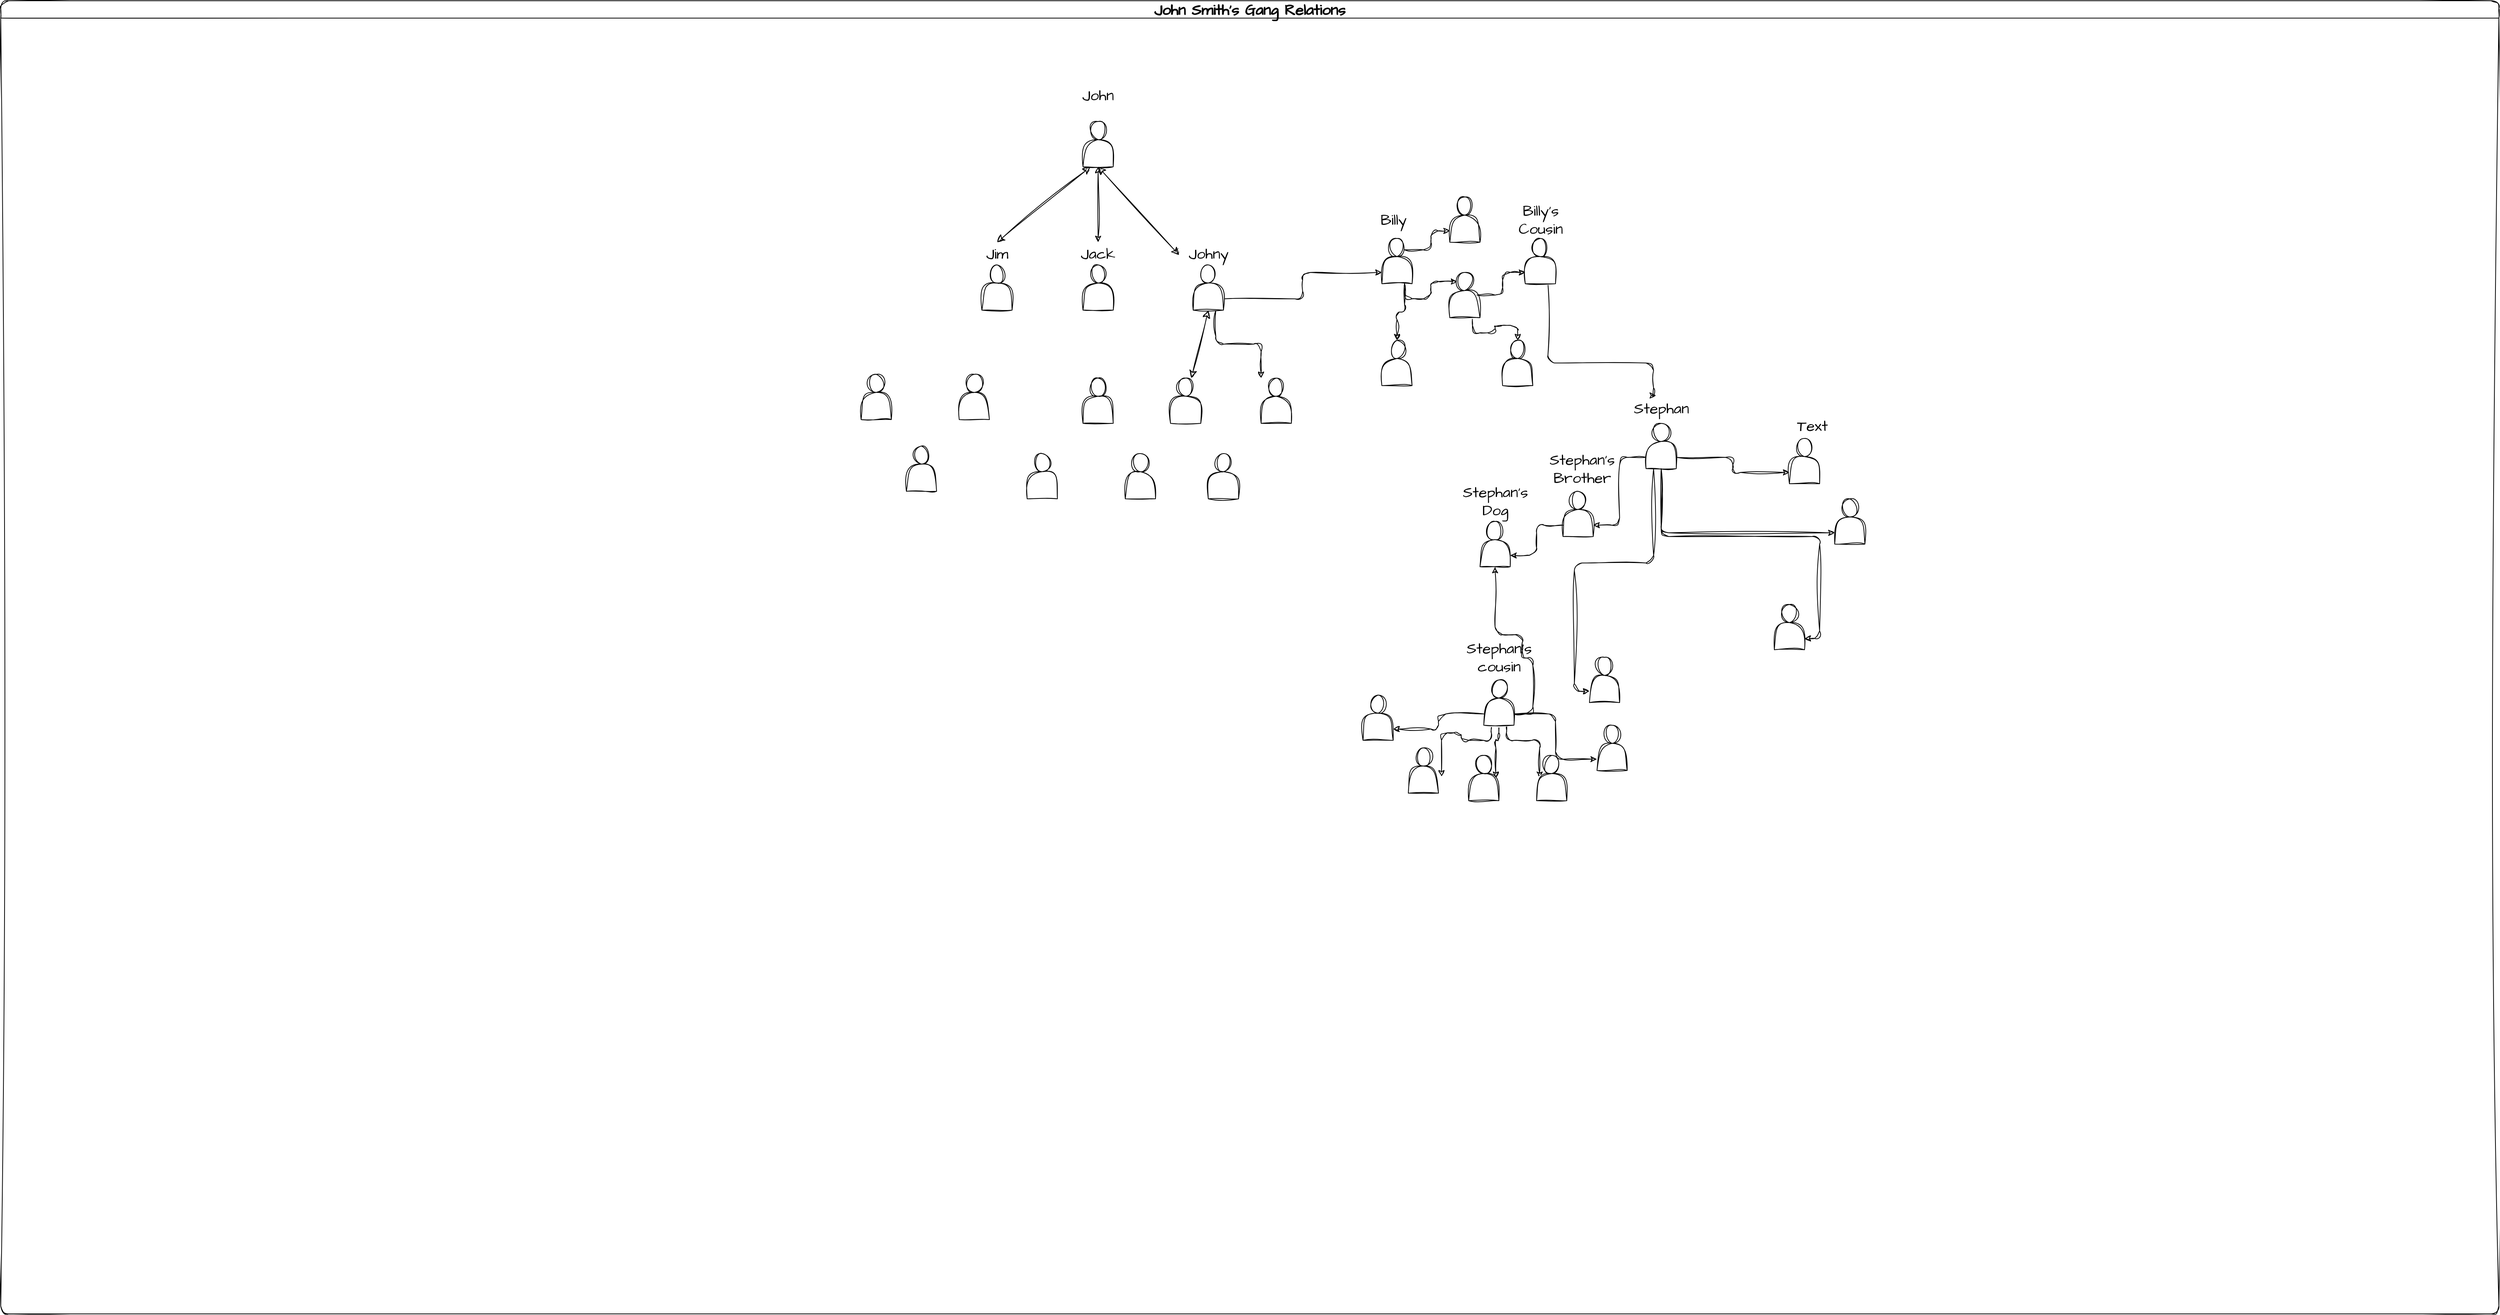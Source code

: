 <mxfile version="21.5.2" type="github">
  <diagram id="C5RBs43oDa-KdzZeNtuy" name="Page-1">
    <mxGraphModel dx="5647" dy="1478" grid="1" gridSize="10" guides="1" tooltips="1" connect="1" arrows="1" fold="1" page="1" pageScale="1" pageWidth="827" pageHeight="1169" math="0" shadow="0">
      <root>
        <mxCell id="WIyWlLk6GJQsqaUBKTNV-0" />
        <mxCell id="WIyWlLk6GJQsqaUBKTNV-1" parent="WIyWlLk6GJQsqaUBKTNV-0" />
        <mxCell id="GyEsFAZ27Kksi7yTvS75-46" value="" style="shape=actor;whiteSpace=wrap;html=1;sketch=1;hachureGap=4;jiggle=2;curveFitting=1;fontFamily=Architects Daughter;fontSource=https%3A%2F%2Ffonts.googleapis.com%2Fcss%3Ffamily%3DArchitects%2BDaughter;fontSize=20;labelBackgroundColor=none;rounded=1;" vertex="1" parent="WIyWlLk6GJQsqaUBKTNV-1">
          <mxGeometry x="414" y="190" width="40" height="60" as="geometry" />
        </mxCell>
        <mxCell id="GyEsFAZ27Kksi7yTvS75-47" value="John" style="text;html=1;strokeColor=none;fillColor=none;align=center;verticalAlign=middle;whiteSpace=wrap;rounded=1;fontSize=20;fontFamily=Architects Daughter;labelBackgroundColor=none;" vertex="1" parent="WIyWlLk6GJQsqaUBKTNV-1">
          <mxGeometry x="404" y="140" width="60" height="30" as="geometry" />
        </mxCell>
        <mxCell id="GyEsFAZ27Kksi7yTvS75-48" value="" style="endArrow=classic;startArrow=classic;html=1;rounded=1;sketch=1;hachureGap=4;jiggle=2;curveFitting=1;fontFamily=Architects Daughter;fontSource=https%3A%2F%2Ffonts.googleapis.com%2Fcss%3Ffamily%3DArchitects%2BDaughter;fontSize=16;labelBackgroundColor=none;fontColor=default;" edge="1" parent="WIyWlLk6GJQsqaUBKTNV-1" source="GyEsFAZ27Kksi7yTvS75-50" target="GyEsFAZ27Kksi7yTvS75-46">
          <mxGeometry width="50" height="50" relative="1" as="geometry">
            <mxPoint x="434" y="350" as="sourcePoint" />
            <mxPoint x="490" y="580" as="targetPoint" />
          </mxGeometry>
        </mxCell>
        <mxCell id="GyEsFAZ27Kksi7yTvS75-49" value="" style="shape=actor;whiteSpace=wrap;html=1;sketch=1;hachureGap=4;jiggle=2;curveFitting=1;fontFamily=Architects Daughter;fontSource=https%3A%2F%2Ffonts.googleapis.com%2Fcss%3Ffamily%3DArchitects%2BDaughter;fontSize=20;labelBackgroundColor=none;rounded=1;" vertex="1" parent="WIyWlLk6GJQsqaUBKTNV-1">
          <mxGeometry x="414" y="380" width="40" height="60" as="geometry" />
        </mxCell>
        <mxCell id="GyEsFAZ27Kksi7yTvS75-51" value="" style="shape=actor;whiteSpace=wrap;html=1;sketch=1;hachureGap=4;jiggle=2;curveFitting=1;fontFamily=Architects Daughter;fontSource=https%3A%2F%2Ffonts.googleapis.com%2Fcss%3Ffamily%3DArchitects%2BDaughter;fontSize=20;labelBackgroundColor=none;rounded=1;" vertex="1" parent="WIyWlLk6GJQsqaUBKTNV-1">
          <mxGeometry x="280" y="380" width="40" height="60" as="geometry" />
        </mxCell>
        <mxCell id="GyEsFAZ27Kksi7yTvS75-97" style="edgeStyle=orthogonalEdgeStyle;rounded=1;sketch=1;hachureGap=4;jiggle=2;curveFitting=1;orthogonalLoop=1;jettySize=auto;html=1;exitX=1;exitY=0.75;exitDx=0;exitDy=0;entryX=0;entryY=0.75;entryDx=0;entryDy=0;fontFamily=Architects Daughter;fontSource=https%3A%2F%2Ffonts.googleapis.com%2Fcss%3Ffamily%3DArchitects%2BDaughter;fontSize=16;labelBackgroundColor=none;fontColor=default;" edge="1" parent="WIyWlLk6GJQsqaUBKTNV-1" source="GyEsFAZ27Kksi7yTvS75-52" target="GyEsFAZ27Kksi7yTvS75-89">
          <mxGeometry relative="1" as="geometry" />
        </mxCell>
        <mxCell id="GyEsFAZ27Kksi7yTvS75-145" style="edgeStyle=orthogonalEdgeStyle;rounded=1;sketch=1;hachureGap=4;jiggle=2;curveFitting=1;orthogonalLoop=1;jettySize=auto;html=1;exitX=0.75;exitY=1;exitDx=0;exitDy=0;fontFamily=Architects Daughter;fontSource=https%3A%2F%2Ffonts.googleapis.com%2Fcss%3Ffamily%3DArchitects%2BDaughter;fontSize=16;labelBackgroundColor=none;fontColor=default;" edge="1" parent="WIyWlLk6GJQsqaUBKTNV-1" source="GyEsFAZ27Kksi7yTvS75-52" target="GyEsFAZ27Kksi7yTvS75-76">
          <mxGeometry relative="1" as="geometry">
            <Array as="points">
              <mxPoint x="590" y="485" />
              <mxPoint x="650" y="485" />
            </Array>
          </mxGeometry>
        </mxCell>
        <mxCell id="GyEsFAZ27Kksi7yTvS75-52" value="" style="shape=actor;whiteSpace=wrap;html=1;sketch=1;hachureGap=4;jiggle=2;curveFitting=1;fontFamily=Architects Daughter;fontSource=https%3A%2F%2Ffonts.googleapis.com%2Fcss%3Ffamily%3DArchitects%2BDaughter;fontSize=20;labelBackgroundColor=none;rounded=1;" vertex="1" parent="WIyWlLk6GJQsqaUBKTNV-1">
          <mxGeometry x="560" y="380" width="40" height="60" as="geometry" />
        </mxCell>
        <mxCell id="GyEsFAZ27Kksi7yTvS75-63" value="" style="edgeStyle=none;orthogonalLoop=1;jettySize=auto;html=1;endArrow=classic;startArrow=classic;endSize=8;startSize=8;rounded=1;sketch=1;hachureGap=4;jiggle=2;curveFitting=1;fontFamily=Architects Daughter;fontSource=https%3A%2F%2Ffonts.googleapis.com%2Fcss%3Ffamily%3DArchitects%2BDaughter;fontSize=16;exitX=0.5;exitY=1;exitDx=0;exitDy=0;entryX=0.017;entryY=0.55;entryDx=0;entryDy=0;entryPerimeter=0;labelBackgroundColor=none;fontColor=default;" edge="1" parent="WIyWlLk6GJQsqaUBKTNV-1" source="GyEsFAZ27Kksi7yTvS75-46" target="GyEsFAZ27Kksi7yTvS75-64">
          <mxGeometry width="100" relative="1" as="geometry">
            <mxPoint x="480" y="270" as="sourcePoint" />
            <mxPoint x="540" y="360" as="targetPoint" />
            <Array as="points" />
          </mxGeometry>
        </mxCell>
        <mxCell id="GyEsFAZ27Kksi7yTvS75-64" value="Johny" style="text;html=1;align=center;verticalAlign=middle;resizable=0;points=[];autosize=1;strokeColor=none;fillColor=none;fontSize=20;fontFamily=Architects Daughter;labelBackgroundColor=none;rounded=1;" vertex="1" parent="WIyWlLk6GJQsqaUBKTNV-1">
          <mxGeometry x="540" y="345" width="80" height="40" as="geometry" />
        </mxCell>
        <mxCell id="GyEsFAZ27Kksi7yTvS75-65" value="" style="endArrow=classic;startArrow=classic;html=1;rounded=1;sketch=1;hachureGap=4;jiggle=2;curveFitting=1;fontFamily=Architects Daughter;fontSource=https%3A%2F%2Ffonts.googleapis.com%2Fcss%3Ffamily%3DArchitects%2BDaughter;fontSize=16;labelBackgroundColor=none;fontColor=default;" edge="1" parent="WIyWlLk6GJQsqaUBKTNV-1" target="GyEsFAZ27Kksi7yTvS75-50">
          <mxGeometry width="50" height="50" relative="1" as="geometry">
            <mxPoint x="434" y="350" as="sourcePoint" />
            <mxPoint x="434" y="250" as="targetPoint" />
          </mxGeometry>
        </mxCell>
        <mxCell id="GyEsFAZ27Kksi7yTvS75-50" value="Jack" style="text;html=1;strokeColor=none;fillColor=none;align=center;verticalAlign=middle;whiteSpace=wrap;rounded=1;fontSize=20;fontFamily=Architects Daughter;labelBackgroundColor=none;" vertex="1" parent="WIyWlLk6GJQsqaUBKTNV-1">
          <mxGeometry x="404" y="350" width="60" height="30" as="geometry" />
        </mxCell>
        <mxCell id="GyEsFAZ27Kksi7yTvS75-67" value="" style="edgeStyle=none;orthogonalLoop=1;jettySize=auto;html=1;endArrow=classic;startArrow=classic;endSize=8;startSize=8;rounded=1;sketch=1;hachureGap=4;jiggle=2;curveFitting=1;fontFamily=Architects Daughter;fontSource=https%3A%2F%2Ffonts.googleapis.com%2Fcss%3Ffamily%3DArchitects%2BDaughter;fontSize=16;entryX=0.25;entryY=1;entryDx=0;entryDy=0;labelBackgroundColor=none;fontColor=default;" edge="1" parent="WIyWlLk6GJQsqaUBKTNV-1" target="GyEsFAZ27Kksi7yTvS75-46">
          <mxGeometry width="100" relative="1" as="geometry">
            <mxPoint x="300" y="350" as="sourcePoint" />
            <mxPoint x="380" y="330" as="targetPoint" />
            <Array as="points" />
          </mxGeometry>
        </mxCell>
        <mxCell id="GyEsFAZ27Kksi7yTvS75-68" value="Jim" style="text;html=1;align=center;verticalAlign=middle;resizable=0;points=[];autosize=1;strokeColor=none;fillColor=none;fontSize=20;fontFamily=Architects Daughter;labelBackgroundColor=none;rounded=1;" vertex="1" parent="WIyWlLk6GJQsqaUBKTNV-1">
          <mxGeometry x="275" y="345" width="50" height="40" as="geometry" />
        </mxCell>
        <mxCell id="GyEsFAZ27Kksi7yTvS75-69" value="" style="shape=actor;whiteSpace=wrap;html=1;sketch=1;hachureGap=4;jiggle=2;curveFitting=1;fontFamily=Architects Daughter;fontSource=https%3A%2F%2Ffonts.googleapis.com%2Fcss%3Ffamily%3DArchitects%2BDaughter;fontSize=20;labelBackgroundColor=none;rounded=1;" vertex="1" parent="WIyWlLk6GJQsqaUBKTNV-1">
          <mxGeometry x="120" y="525" width="40" height="60" as="geometry" />
        </mxCell>
        <mxCell id="GyEsFAZ27Kksi7yTvS75-70" value="" style="shape=actor;whiteSpace=wrap;html=1;sketch=1;hachureGap=4;jiggle=2;curveFitting=1;fontFamily=Architects Daughter;fontSource=https%3A%2F%2Ffonts.googleapis.com%2Fcss%3Ffamily%3DArchitects%2BDaughter;fontSize=20;labelBackgroundColor=none;rounded=1;" vertex="1" parent="WIyWlLk6GJQsqaUBKTNV-1">
          <mxGeometry x="250" y="525" width="40" height="60" as="geometry" />
        </mxCell>
        <mxCell id="GyEsFAZ27Kksi7yTvS75-71" value="" style="shape=actor;whiteSpace=wrap;html=1;sketch=1;hachureGap=4;jiggle=2;curveFitting=1;fontFamily=Architects Daughter;fontSource=https%3A%2F%2Ffonts.googleapis.com%2Fcss%3Ffamily%3DArchitects%2BDaughter;fontSize=20;labelBackgroundColor=none;rounded=1;" vertex="1" parent="WIyWlLk6GJQsqaUBKTNV-1">
          <mxGeometry x="180" y="620" width="40" height="60" as="geometry" />
        </mxCell>
        <mxCell id="GyEsFAZ27Kksi7yTvS75-72" value="" style="shape=actor;whiteSpace=wrap;html=1;sketch=1;hachureGap=4;jiggle=2;curveFitting=1;fontFamily=Architects Daughter;fontSource=https%3A%2F%2Ffonts.googleapis.com%2Fcss%3Ffamily%3DArchitects%2BDaughter;fontSize=20;labelBackgroundColor=none;rounded=1;" vertex="1" parent="WIyWlLk6GJQsqaUBKTNV-1">
          <mxGeometry x="414" y="530" width="40" height="60" as="geometry" />
        </mxCell>
        <mxCell id="GyEsFAZ27Kksi7yTvS75-73" value="" style="shape=actor;whiteSpace=wrap;html=1;sketch=1;hachureGap=4;jiggle=2;curveFitting=1;fontFamily=Architects Daughter;fontSource=https%3A%2F%2Ffonts.googleapis.com%2Fcss%3Ffamily%3DArchitects%2BDaughter;fontSize=20;labelBackgroundColor=none;rounded=1;" vertex="1" parent="WIyWlLk6GJQsqaUBKTNV-1">
          <mxGeometry x="340" y="630" width="40" height="60" as="geometry" />
        </mxCell>
        <mxCell id="GyEsFAZ27Kksi7yTvS75-75" value="" style="shape=actor;whiteSpace=wrap;html=1;sketch=1;hachureGap=4;jiggle=2;curveFitting=1;fontFamily=Architects Daughter;fontSource=https%3A%2F%2Ffonts.googleapis.com%2Fcss%3Ffamily%3DArchitects%2BDaughter;fontSize=20;labelBackgroundColor=none;rounded=1;" vertex="1" parent="WIyWlLk6GJQsqaUBKTNV-1">
          <mxGeometry x="470" y="630" width="40" height="60" as="geometry" />
        </mxCell>
        <mxCell id="GyEsFAZ27Kksi7yTvS75-76" value="" style="shape=actor;whiteSpace=wrap;html=1;sketch=1;hachureGap=4;jiggle=2;curveFitting=1;fontFamily=Architects Daughter;fontSource=https%3A%2F%2Ffonts.googleapis.com%2Fcss%3Ffamily%3DArchitects%2BDaughter;fontSize=20;labelBackgroundColor=none;rounded=1;" vertex="1" parent="WIyWlLk6GJQsqaUBKTNV-1">
          <mxGeometry x="650" y="530" width="40" height="60" as="geometry" />
        </mxCell>
        <mxCell id="GyEsFAZ27Kksi7yTvS75-77" value="" style="shape=actor;whiteSpace=wrap;html=1;sketch=1;hachureGap=4;jiggle=2;curveFitting=1;fontFamily=Architects Daughter;fontSource=https%3A%2F%2Ffonts.googleapis.com%2Fcss%3Ffamily%3DArchitects%2BDaughter;fontSize=20;labelBackgroundColor=none;rounded=1;" vertex="1" parent="WIyWlLk6GJQsqaUBKTNV-1">
          <mxGeometry x="580" y="630" width="40" height="60" as="geometry" />
        </mxCell>
        <mxCell id="GyEsFAZ27Kksi7yTvS75-78" value="" style="shape=actor;whiteSpace=wrap;html=1;sketch=1;hachureGap=4;jiggle=2;curveFitting=1;fontFamily=Architects Daughter;fontSource=https%3A%2F%2Ffonts.googleapis.com%2Fcss%3Ffamily%3DArchitects%2BDaughter;fontSize=20;labelBackgroundColor=none;rounded=1;" vertex="1" parent="WIyWlLk6GJQsqaUBKTNV-1">
          <mxGeometry x="530" y="530" width="40" height="60" as="geometry" />
        </mxCell>
        <mxCell id="GyEsFAZ27Kksi7yTvS75-116" style="edgeStyle=orthogonalEdgeStyle;rounded=1;sketch=1;hachureGap=4;jiggle=2;curveFitting=1;orthogonalLoop=1;jettySize=auto;html=1;exitX=0;exitY=0.75;exitDx=0;exitDy=0;entryX=1;entryY=0.75;entryDx=0;entryDy=0;fontFamily=Architects Daughter;fontSource=https%3A%2F%2Ffonts.googleapis.com%2Fcss%3Ffamily%3DArchitects%2BDaughter;fontSize=16;labelBackgroundColor=none;fontColor=default;" edge="1" parent="WIyWlLk6GJQsqaUBKTNV-1" source="GyEsFAZ27Kksi7yTvS75-87" target="GyEsFAZ27Kksi7yTvS75-112">
          <mxGeometry relative="1" as="geometry" />
        </mxCell>
        <mxCell id="GyEsFAZ27Kksi7yTvS75-117" style="edgeStyle=orthogonalEdgeStyle;rounded=1;sketch=1;hachureGap=4;jiggle=2;curveFitting=1;orthogonalLoop=1;jettySize=auto;html=1;exitX=1;exitY=0.75;exitDx=0;exitDy=0;entryX=0;entryY=0.75;entryDx=0;entryDy=0;fontFamily=Architects Daughter;fontSource=https%3A%2F%2Ffonts.googleapis.com%2Fcss%3Ffamily%3DArchitects%2BDaughter;fontSize=16;labelBackgroundColor=none;fontColor=default;" edge="1" parent="WIyWlLk6GJQsqaUBKTNV-1" source="GyEsFAZ27Kksi7yTvS75-87" target="GyEsFAZ27Kksi7yTvS75-106">
          <mxGeometry relative="1" as="geometry" />
        </mxCell>
        <mxCell id="GyEsFAZ27Kksi7yTvS75-118" style="edgeStyle=orthogonalEdgeStyle;rounded=1;sketch=1;hachureGap=4;jiggle=2;curveFitting=1;orthogonalLoop=1;jettySize=auto;html=1;exitX=0.5;exitY=1;exitDx=0;exitDy=0;entryX=0;entryY=0.75;entryDx=0;entryDy=0;fontFamily=Architects Daughter;fontSource=https%3A%2F%2Ffonts.googleapis.com%2Fcss%3Ffamily%3DArchitects%2BDaughter;fontSize=16;labelBackgroundColor=none;fontColor=default;" edge="1" parent="WIyWlLk6GJQsqaUBKTNV-1" source="GyEsFAZ27Kksi7yTvS75-87" target="GyEsFAZ27Kksi7yTvS75-111">
          <mxGeometry relative="1" as="geometry" />
        </mxCell>
        <mxCell id="GyEsFAZ27Kksi7yTvS75-121" style="edgeStyle=orthogonalEdgeStyle;rounded=1;sketch=1;hachureGap=4;jiggle=2;curveFitting=1;orthogonalLoop=1;jettySize=auto;html=1;exitX=0.5;exitY=1;exitDx=0;exitDy=0;entryX=1;entryY=0.75;entryDx=0;entryDy=0;fontFamily=Architects Daughter;fontSource=https%3A%2F%2Ffonts.googleapis.com%2Fcss%3Ffamily%3DArchitects%2BDaughter;fontSize=16;labelBackgroundColor=none;fontColor=default;" edge="1" parent="WIyWlLk6GJQsqaUBKTNV-1" source="GyEsFAZ27Kksi7yTvS75-87" target="GyEsFAZ27Kksi7yTvS75-109">
          <mxGeometry relative="1" as="geometry" />
        </mxCell>
        <mxCell id="GyEsFAZ27Kksi7yTvS75-122" style="edgeStyle=orthogonalEdgeStyle;rounded=1;sketch=1;hachureGap=4;jiggle=2;curveFitting=1;orthogonalLoop=1;jettySize=auto;html=1;exitX=0.25;exitY=1;exitDx=0;exitDy=0;entryX=0;entryY=0.75;entryDx=0;entryDy=0;fontFamily=Architects Daughter;fontSource=https%3A%2F%2Ffonts.googleapis.com%2Fcss%3Ffamily%3DArchitects%2BDaughter;fontSize=16;labelBackgroundColor=none;fontColor=default;" edge="1" parent="WIyWlLk6GJQsqaUBKTNV-1" source="GyEsFAZ27Kksi7yTvS75-87" target="GyEsFAZ27Kksi7yTvS75-110">
          <mxGeometry relative="1" as="geometry" />
        </mxCell>
        <mxCell id="GyEsFAZ27Kksi7yTvS75-87" value="" style="shape=actor;whiteSpace=wrap;html=1;sketch=1;hachureGap=4;jiggle=2;curveFitting=1;fontFamily=Architects Daughter;fontSource=https%3A%2F%2Ffonts.googleapis.com%2Fcss%3Ffamily%3DArchitects%2BDaughter;fontSize=20;labelBackgroundColor=none;rounded=1;" vertex="1" parent="WIyWlLk6GJQsqaUBKTNV-1">
          <mxGeometry x="1160" y="590" width="40" height="60" as="geometry" />
        </mxCell>
        <mxCell id="GyEsFAZ27Kksi7yTvS75-104" style="edgeStyle=orthogonalEdgeStyle;rounded=1;sketch=1;hachureGap=4;jiggle=2;curveFitting=1;orthogonalLoop=1;jettySize=auto;html=1;exitX=0.75;exitY=1;exitDx=0;exitDy=0;fontFamily=Architects Daughter;fontSource=https%3A%2F%2Ffonts.googleapis.com%2Fcss%3Ffamily%3DArchitects%2BDaughter;fontSize=16;entryX=0.433;entryY=0.075;entryDx=0;entryDy=0;entryPerimeter=0;labelBackgroundColor=none;fontColor=default;" edge="1" parent="WIyWlLk6GJQsqaUBKTNV-1" source="GyEsFAZ27Kksi7yTvS75-88" target="GyEsFAZ27Kksi7yTvS75-105">
          <mxGeometry relative="1" as="geometry">
            <Array as="points">
              <mxPoint x="1030" y="510" />
              <mxPoint x="1170" y="510" />
              <mxPoint x="1170" y="553" />
            </Array>
          </mxGeometry>
        </mxCell>
        <mxCell id="GyEsFAZ27Kksi7yTvS75-88" value="" style="shape=actor;whiteSpace=wrap;html=1;sketch=1;hachureGap=4;jiggle=2;curveFitting=1;fontFamily=Architects Daughter;fontSource=https%3A%2F%2Ffonts.googleapis.com%2Fcss%3Ffamily%3DArchitects%2BDaughter;fontSize=20;labelBackgroundColor=none;rounded=1;" vertex="1" parent="WIyWlLk6GJQsqaUBKTNV-1">
          <mxGeometry x="1000" y="345" width="40" height="60" as="geometry" />
        </mxCell>
        <mxCell id="GyEsFAZ27Kksi7yTvS75-98" style="edgeStyle=orthogonalEdgeStyle;rounded=1;sketch=1;hachureGap=4;jiggle=2;curveFitting=1;orthogonalLoop=1;jettySize=auto;html=1;exitX=0.75;exitY=1;exitDx=0;exitDy=0;entryX=0.5;entryY=0;entryDx=0;entryDy=0;fontFamily=Architects Daughter;fontSource=https%3A%2F%2Ffonts.googleapis.com%2Fcss%3Ffamily%3DArchitects%2BDaughter;fontSize=16;labelBackgroundColor=none;fontColor=default;" edge="1" parent="WIyWlLk6GJQsqaUBKTNV-1" source="GyEsFAZ27Kksi7yTvS75-89" target="GyEsFAZ27Kksi7yTvS75-94">
          <mxGeometry relative="1" as="geometry" />
        </mxCell>
        <mxCell id="GyEsFAZ27Kksi7yTvS75-99" style="edgeStyle=orthogonalEdgeStyle;rounded=1;sketch=1;hachureGap=4;jiggle=2;curveFitting=1;orthogonalLoop=1;jettySize=auto;html=1;exitX=0.75;exitY=0.25;exitDx=0;exitDy=0;exitPerimeter=0;entryX=0;entryY=0.75;entryDx=0;entryDy=0;fontFamily=Architects Daughter;fontSource=https%3A%2F%2Ffonts.googleapis.com%2Fcss%3Ffamily%3DArchitects%2BDaughter;fontSize=16;labelBackgroundColor=none;fontColor=default;" edge="1" parent="WIyWlLk6GJQsqaUBKTNV-1" source="GyEsFAZ27Kksi7yTvS75-89" target="GyEsFAZ27Kksi7yTvS75-91">
          <mxGeometry relative="1" as="geometry" />
        </mxCell>
        <mxCell id="GyEsFAZ27Kksi7yTvS75-100" style="edgeStyle=orthogonalEdgeStyle;rounded=1;sketch=1;hachureGap=4;jiggle=2;curveFitting=1;orthogonalLoop=1;jettySize=auto;html=1;exitX=0.75;exitY=1;exitDx=0;exitDy=0;entryX=0.25;entryY=0.2;entryDx=0;entryDy=0;entryPerimeter=0;fontFamily=Architects Daughter;fontSource=https%3A%2F%2Ffonts.googleapis.com%2Fcss%3Ffamily%3DArchitects%2BDaughter;fontSize=16;labelBackgroundColor=none;fontColor=default;" edge="1" parent="WIyWlLk6GJQsqaUBKTNV-1" source="GyEsFAZ27Kksi7yTvS75-89" target="GyEsFAZ27Kksi7yTvS75-90">
          <mxGeometry relative="1" as="geometry" />
        </mxCell>
        <mxCell id="GyEsFAZ27Kksi7yTvS75-89" value="" style="shape=actor;whiteSpace=wrap;html=1;sketch=1;hachureGap=4;jiggle=2;curveFitting=1;fontFamily=Architects Daughter;fontSource=https%3A%2F%2Ffonts.googleapis.com%2Fcss%3Ffamily%3DArchitects%2BDaughter;fontSize=20;labelBackgroundColor=none;rounded=1;" vertex="1" parent="WIyWlLk6GJQsqaUBKTNV-1">
          <mxGeometry x="810" y="345" width="40" height="60" as="geometry" />
        </mxCell>
        <mxCell id="GyEsFAZ27Kksi7yTvS75-101" style="edgeStyle=orthogonalEdgeStyle;rounded=1;sketch=1;hachureGap=4;jiggle=2;curveFitting=1;orthogonalLoop=1;jettySize=auto;html=1;exitX=0.9;exitY=0.5;exitDx=0;exitDy=0;exitPerimeter=0;entryX=0;entryY=0.75;entryDx=0;entryDy=0;fontFamily=Architects Daughter;fontSource=https%3A%2F%2Ffonts.googleapis.com%2Fcss%3Ffamily%3DArchitects%2BDaughter;fontSize=16;labelBackgroundColor=none;fontColor=default;" edge="1" parent="WIyWlLk6GJQsqaUBKTNV-1" source="GyEsFAZ27Kksi7yTvS75-90" target="GyEsFAZ27Kksi7yTvS75-88">
          <mxGeometry relative="1" as="geometry" />
        </mxCell>
        <mxCell id="GyEsFAZ27Kksi7yTvS75-102" style="edgeStyle=orthogonalEdgeStyle;rounded=1;sketch=1;hachureGap=4;jiggle=2;curveFitting=1;orthogonalLoop=1;jettySize=auto;html=1;exitX=0.75;exitY=1;exitDx=0;exitDy=0;fontFamily=Architects Daughter;fontSource=https%3A%2F%2Ffonts.googleapis.com%2Fcss%3Ffamily%3DArchitects%2BDaughter;fontSize=16;labelBackgroundColor=none;fontColor=default;" edge="1" parent="WIyWlLk6GJQsqaUBKTNV-1" source="GyEsFAZ27Kksi7yTvS75-90" target="GyEsFAZ27Kksi7yTvS75-93">
          <mxGeometry relative="1" as="geometry" />
        </mxCell>
        <mxCell id="GyEsFAZ27Kksi7yTvS75-90" value="" style="shape=actor;whiteSpace=wrap;html=1;sketch=1;hachureGap=4;jiggle=2;curveFitting=1;fontFamily=Architects Daughter;fontSource=https%3A%2F%2Ffonts.googleapis.com%2Fcss%3Ffamily%3DArchitects%2BDaughter;fontSize=20;labelBackgroundColor=none;rounded=1;" vertex="1" parent="WIyWlLk6GJQsqaUBKTNV-1">
          <mxGeometry x="900" y="390" width="40" height="60" as="geometry" />
        </mxCell>
        <mxCell id="GyEsFAZ27Kksi7yTvS75-91" value="" style="shape=actor;whiteSpace=wrap;html=1;sketch=1;hachureGap=4;jiggle=2;curveFitting=1;fontFamily=Architects Daughter;fontSource=https%3A%2F%2Ffonts.googleapis.com%2Fcss%3Ffamily%3DArchitects%2BDaughter;fontSize=20;labelBackgroundColor=none;rounded=1;" vertex="1" parent="WIyWlLk6GJQsqaUBKTNV-1">
          <mxGeometry x="900" y="290" width="40" height="60" as="geometry" />
        </mxCell>
        <mxCell id="GyEsFAZ27Kksi7yTvS75-93" value="" style="shape=actor;whiteSpace=wrap;html=1;sketch=1;hachureGap=4;jiggle=2;curveFitting=1;fontFamily=Architects Daughter;fontSource=https%3A%2F%2Ffonts.googleapis.com%2Fcss%3Ffamily%3DArchitects%2BDaughter;fontSize=20;labelBackgroundColor=none;rounded=1;" vertex="1" parent="WIyWlLk6GJQsqaUBKTNV-1">
          <mxGeometry x="970" y="480" width="40" height="60" as="geometry" />
        </mxCell>
        <mxCell id="GyEsFAZ27Kksi7yTvS75-94" value="" style="shape=actor;whiteSpace=wrap;html=1;sketch=1;hachureGap=4;jiggle=2;curveFitting=1;fontFamily=Architects Daughter;fontSource=https%3A%2F%2Ffonts.googleapis.com%2Fcss%3Ffamily%3DArchitects%2BDaughter;fontSize=20;labelBackgroundColor=none;rounded=1;" vertex="1" parent="WIyWlLk6GJQsqaUBKTNV-1">
          <mxGeometry x="810" y="480" width="40" height="60" as="geometry" />
        </mxCell>
        <mxCell id="GyEsFAZ27Kksi7yTvS75-103" value="Billy" style="text;html=1;align=center;verticalAlign=middle;resizable=0;points=[];autosize=1;strokeColor=none;fillColor=none;fontSize=20;fontFamily=Architects Daughter;labelBackgroundColor=none;rounded=1;" vertex="1" parent="WIyWlLk6GJQsqaUBKTNV-1">
          <mxGeometry x="795" y="300" width="60" height="40" as="geometry" />
        </mxCell>
        <mxCell id="GyEsFAZ27Kksi7yTvS75-105" value="Stephan" style="text;html=1;align=center;verticalAlign=middle;resizable=0;points=[];autosize=1;strokeColor=none;fillColor=none;fontSize=20;fontFamily=Architects Daughter;labelBackgroundColor=none;rounded=1;" vertex="1" parent="WIyWlLk6GJQsqaUBKTNV-1">
          <mxGeometry x="1130" y="550" width="100" height="40" as="geometry" />
        </mxCell>
        <mxCell id="GyEsFAZ27Kksi7yTvS75-106" value="" style="shape=actor;whiteSpace=wrap;html=1;sketch=1;hachureGap=4;jiggle=2;curveFitting=1;fontFamily=Architects Daughter;fontSource=https%3A%2F%2Ffonts.googleapis.com%2Fcss%3Ffamily%3DArchitects%2BDaughter;fontSize=20;labelBackgroundColor=none;rounded=1;" vertex="1" parent="WIyWlLk6GJQsqaUBKTNV-1">
          <mxGeometry x="1350" y="610" width="40" height="60" as="geometry" />
        </mxCell>
        <mxCell id="GyEsFAZ27Kksi7yTvS75-107" value="" style="shape=actor;whiteSpace=wrap;html=1;sketch=1;hachureGap=4;jiggle=2;curveFitting=1;fontFamily=Architects Daughter;fontSource=https%3A%2F%2Ffonts.googleapis.com%2Fcss%3Ffamily%3DArchitects%2BDaughter;fontSize=20;labelBackgroundColor=none;rounded=1;" vertex="1" parent="WIyWlLk6GJQsqaUBKTNV-1">
          <mxGeometry x="940" y="720" width="40" height="60" as="geometry" />
        </mxCell>
        <mxCell id="GyEsFAZ27Kksi7yTvS75-123" style="edgeStyle=orthogonalEdgeStyle;rounded=1;sketch=1;hachureGap=4;jiggle=2;curveFitting=1;orthogonalLoop=1;jettySize=auto;html=1;exitX=1;exitY=0.75;exitDx=0;exitDy=0;entryX=0.5;entryY=1;entryDx=0;entryDy=0;fontFamily=Architects Daughter;fontSource=https%3A%2F%2Ffonts.googleapis.com%2Fcss%3Ffamily%3DArchitects%2BDaughter;fontSize=16;labelBackgroundColor=none;fontColor=default;" edge="1" parent="WIyWlLk6GJQsqaUBKTNV-1" source="GyEsFAZ27Kksi7yTvS75-108" target="GyEsFAZ27Kksi7yTvS75-107">
          <mxGeometry relative="1" as="geometry">
            <mxPoint x="995" y="870" as="targetPoint" />
            <Array as="points">
              <mxPoint x="1010" y="975" />
              <mxPoint x="1010" y="901" />
              <mxPoint x="996" y="901" />
              <mxPoint x="996" y="870" />
              <mxPoint x="960" y="870" />
            </Array>
          </mxGeometry>
        </mxCell>
        <mxCell id="GyEsFAZ27Kksi7yTvS75-134" style="edgeStyle=orthogonalEdgeStyle;rounded=1;sketch=1;hachureGap=4;jiggle=2;curveFitting=1;orthogonalLoop=1;jettySize=auto;html=1;exitX=0;exitY=0.75;exitDx=0;exitDy=0;entryX=1;entryY=0.75;entryDx=0;entryDy=0;fontFamily=Architects Daughter;fontSource=https%3A%2F%2Ffonts.googleapis.com%2Fcss%3Ffamily%3DArchitects%2BDaughter;fontSize=16;labelBackgroundColor=none;fontColor=default;" edge="1" parent="WIyWlLk6GJQsqaUBKTNV-1" source="GyEsFAZ27Kksi7yTvS75-108" target="GyEsFAZ27Kksi7yTvS75-126">
          <mxGeometry relative="1" as="geometry" />
        </mxCell>
        <mxCell id="GyEsFAZ27Kksi7yTvS75-135" style="edgeStyle=orthogonalEdgeStyle;rounded=1;sketch=1;hachureGap=4;jiggle=2;curveFitting=1;orthogonalLoop=1;jettySize=auto;html=1;exitX=0.25;exitY=1;exitDx=0;exitDy=0;entryX=1.1;entryY=0.633;entryDx=0;entryDy=0;entryPerimeter=0;fontFamily=Architects Daughter;fontSource=https%3A%2F%2Ffonts.googleapis.com%2Fcss%3Ffamily%3DArchitects%2BDaughter;fontSize=16;labelBackgroundColor=none;fontColor=default;" edge="1" parent="WIyWlLk6GJQsqaUBKTNV-1" source="GyEsFAZ27Kksi7yTvS75-108" target="GyEsFAZ27Kksi7yTvS75-130">
          <mxGeometry relative="1" as="geometry" />
        </mxCell>
        <mxCell id="GyEsFAZ27Kksi7yTvS75-136" style="edgeStyle=orthogonalEdgeStyle;rounded=1;sketch=1;hachureGap=4;jiggle=2;curveFitting=1;orthogonalLoop=1;jettySize=auto;html=1;exitX=0.5;exitY=1;exitDx=0;exitDy=0;entryX=0.9;entryY=0.5;entryDx=0;entryDy=0;entryPerimeter=0;fontFamily=Architects Daughter;fontSource=https%3A%2F%2Ffonts.googleapis.com%2Fcss%3Ffamily%3DArchitects%2BDaughter;fontSize=16;labelBackgroundColor=none;fontColor=default;" edge="1" parent="WIyWlLk6GJQsqaUBKTNV-1" source="GyEsFAZ27Kksi7yTvS75-108" target="GyEsFAZ27Kksi7yTvS75-129">
          <mxGeometry relative="1" as="geometry" />
        </mxCell>
        <mxCell id="GyEsFAZ27Kksi7yTvS75-137" style="edgeStyle=orthogonalEdgeStyle;rounded=1;sketch=1;hachureGap=4;jiggle=2;curveFitting=1;orthogonalLoop=1;jettySize=auto;html=1;exitX=0.75;exitY=1;exitDx=0;exitDy=0;entryX=0.1;entryY=0.5;entryDx=0;entryDy=0;entryPerimeter=0;fontFamily=Architects Daughter;fontSource=https%3A%2F%2Ffonts.googleapis.com%2Fcss%3Ffamily%3DArchitects%2BDaughter;fontSize=16;labelBackgroundColor=none;fontColor=default;" edge="1" parent="WIyWlLk6GJQsqaUBKTNV-1" source="GyEsFAZ27Kksi7yTvS75-108" target="GyEsFAZ27Kksi7yTvS75-128">
          <mxGeometry relative="1" as="geometry" />
        </mxCell>
        <mxCell id="GyEsFAZ27Kksi7yTvS75-138" style="edgeStyle=orthogonalEdgeStyle;rounded=1;sketch=1;hachureGap=4;jiggle=2;curveFitting=1;orthogonalLoop=1;jettySize=auto;html=1;exitX=1;exitY=0.75;exitDx=0;exitDy=0;entryX=0;entryY=0.75;entryDx=0;entryDy=0;fontFamily=Architects Daughter;fontSource=https%3A%2F%2Ffonts.googleapis.com%2Fcss%3Ffamily%3DArchitects%2BDaughter;fontSize=16;labelBackgroundColor=none;fontColor=default;" edge="1" parent="WIyWlLk6GJQsqaUBKTNV-1" source="GyEsFAZ27Kksi7yTvS75-108" target="GyEsFAZ27Kksi7yTvS75-127">
          <mxGeometry relative="1" as="geometry">
            <Array as="points">
              <mxPoint x="1040" y="975" />
              <mxPoint x="1040" y="1035" />
            </Array>
          </mxGeometry>
        </mxCell>
        <mxCell id="GyEsFAZ27Kksi7yTvS75-108" value="" style="shape=actor;whiteSpace=wrap;html=1;sketch=1;hachureGap=4;jiggle=2;curveFitting=1;fontFamily=Architects Daughter;fontSource=https%3A%2F%2Ffonts.googleapis.com%2Fcss%3Ffamily%3DArchitects%2BDaughter;fontSize=20;labelBackgroundColor=none;rounded=1;" vertex="1" parent="WIyWlLk6GJQsqaUBKTNV-1">
          <mxGeometry x="945" y="930" width="40" height="60" as="geometry" />
        </mxCell>
        <mxCell id="GyEsFAZ27Kksi7yTvS75-109" value="" style="shape=actor;whiteSpace=wrap;html=1;sketch=1;hachureGap=4;jiggle=2;curveFitting=1;fontFamily=Architects Daughter;fontSource=https%3A%2F%2Ffonts.googleapis.com%2Fcss%3Ffamily%3DArchitects%2BDaughter;fontSize=20;labelBackgroundColor=none;rounded=1;" vertex="1" parent="WIyWlLk6GJQsqaUBKTNV-1">
          <mxGeometry x="1330" y="830" width="40" height="60" as="geometry" />
        </mxCell>
        <mxCell id="GyEsFAZ27Kksi7yTvS75-110" value="" style="shape=actor;whiteSpace=wrap;html=1;sketch=1;hachureGap=4;jiggle=2;curveFitting=1;fontFamily=Architects Daughter;fontSource=https%3A%2F%2Ffonts.googleapis.com%2Fcss%3Ffamily%3DArchitects%2BDaughter;fontSize=20;labelBackgroundColor=none;rounded=1;" vertex="1" parent="WIyWlLk6GJQsqaUBKTNV-1">
          <mxGeometry x="1085" y="900" width="40" height="60" as="geometry" />
        </mxCell>
        <mxCell id="GyEsFAZ27Kksi7yTvS75-111" value="" style="shape=actor;whiteSpace=wrap;html=1;sketch=1;hachureGap=4;jiggle=2;curveFitting=1;fontFamily=Architects Daughter;fontSource=https%3A%2F%2Ffonts.googleapis.com%2Fcss%3Ffamily%3DArchitects%2BDaughter;fontSize=20;labelBackgroundColor=none;rounded=1;" vertex="1" parent="WIyWlLk6GJQsqaUBKTNV-1">
          <mxGeometry x="1410" y="690" width="40" height="60" as="geometry" />
        </mxCell>
        <mxCell id="GyEsFAZ27Kksi7yTvS75-139" style="edgeStyle=orthogonalEdgeStyle;rounded=1;sketch=1;hachureGap=4;jiggle=2;curveFitting=1;orthogonalLoop=1;jettySize=auto;html=1;exitX=0;exitY=0.75;exitDx=0;exitDy=0;entryX=1;entryY=0.75;entryDx=0;entryDy=0;fontFamily=Architects Daughter;fontSource=https%3A%2F%2Ffonts.googleapis.com%2Fcss%3Ffamily%3DArchitects%2BDaughter;fontSize=16;labelBackgroundColor=none;fontColor=default;" edge="1" parent="WIyWlLk6GJQsqaUBKTNV-1" source="GyEsFAZ27Kksi7yTvS75-112" target="GyEsFAZ27Kksi7yTvS75-107">
          <mxGeometry relative="1" as="geometry" />
        </mxCell>
        <mxCell id="GyEsFAZ27Kksi7yTvS75-112" value="" style="shape=actor;whiteSpace=wrap;html=1;sketch=1;hachureGap=4;jiggle=2;curveFitting=1;fontFamily=Architects Daughter;fontSource=https%3A%2F%2Ffonts.googleapis.com%2Fcss%3Ffamily%3DArchitects%2BDaughter;fontSize=20;labelBackgroundColor=none;rounded=1;" vertex="1" parent="WIyWlLk6GJQsqaUBKTNV-1">
          <mxGeometry x="1050" y="680" width="40" height="60" as="geometry" />
        </mxCell>
        <mxCell id="GyEsFAZ27Kksi7yTvS75-125" value="Stephan&#39;s&lt;br&gt;cousin" style="text;html=1;align=center;verticalAlign=middle;resizable=0;points=[];autosize=1;strokeColor=none;fillColor=none;fontSize=20;fontFamily=Architects Daughter;labelBackgroundColor=none;rounded=1;" vertex="1" parent="WIyWlLk6GJQsqaUBKTNV-1">
          <mxGeometry x="910" y="870" width="110" height="60" as="geometry" />
        </mxCell>
        <mxCell id="GyEsFAZ27Kksi7yTvS75-126" value="" style="shape=actor;whiteSpace=wrap;html=1;sketch=1;hachureGap=4;jiggle=2;curveFitting=1;fontFamily=Architects Daughter;fontSource=https%3A%2F%2Ffonts.googleapis.com%2Fcss%3Ffamily%3DArchitects%2BDaughter;fontSize=20;labelBackgroundColor=none;rounded=1;" vertex="1" parent="WIyWlLk6GJQsqaUBKTNV-1">
          <mxGeometry x="785" y="950" width="40" height="60" as="geometry" />
        </mxCell>
        <mxCell id="GyEsFAZ27Kksi7yTvS75-127" value="" style="shape=actor;whiteSpace=wrap;html=1;sketch=1;hachureGap=4;jiggle=2;curveFitting=1;fontFamily=Architects Daughter;fontSource=https%3A%2F%2Ffonts.googleapis.com%2Fcss%3Ffamily%3DArchitects%2BDaughter;fontSize=20;labelBackgroundColor=none;rounded=1;" vertex="1" parent="WIyWlLk6GJQsqaUBKTNV-1">
          <mxGeometry x="1095" y="990" width="40" height="60" as="geometry" />
        </mxCell>
        <mxCell id="GyEsFAZ27Kksi7yTvS75-128" value="" style="shape=actor;whiteSpace=wrap;html=1;sketch=1;hachureGap=4;jiggle=2;curveFitting=1;fontFamily=Architects Daughter;fontSource=https%3A%2F%2Ffonts.googleapis.com%2Fcss%3Ffamily%3DArchitects%2BDaughter;fontSize=20;labelBackgroundColor=none;rounded=1;" vertex="1" parent="WIyWlLk6GJQsqaUBKTNV-1">
          <mxGeometry x="1015" y="1030" width="40" height="60" as="geometry" />
        </mxCell>
        <mxCell id="GyEsFAZ27Kksi7yTvS75-129" value="" style="shape=actor;whiteSpace=wrap;html=1;sketch=1;hachureGap=4;jiggle=2;curveFitting=1;fontFamily=Architects Daughter;fontSource=https%3A%2F%2Ffonts.googleapis.com%2Fcss%3Ffamily%3DArchitects%2BDaughter;fontSize=20;labelBackgroundColor=none;rounded=1;" vertex="1" parent="WIyWlLk6GJQsqaUBKTNV-1">
          <mxGeometry x="925" y="1030" width="40" height="60" as="geometry" />
        </mxCell>
        <mxCell id="GyEsFAZ27Kksi7yTvS75-130" value="" style="shape=actor;whiteSpace=wrap;html=1;sketch=1;hachureGap=4;jiggle=2;curveFitting=1;fontFamily=Architects Daughter;fontSource=https%3A%2F%2Ffonts.googleapis.com%2Fcss%3Ffamily%3DArchitects%2BDaughter;fontSize=20;labelBackgroundColor=none;rounded=1;" vertex="1" parent="WIyWlLk6GJQsqaUBKTNV-1">
          <mxGeometry x="845" y="1020" width="40" height="60" as="geometry" />
        </mxCell>
        <mxCell id="GyEsFAZ27Kksi7yTvS75-140" value="Stephan&#39;s&lt;br&gt;Brother" style="text;html=1;align=center;verticalAlign=middle;resizable=0;points=[];autosize=1;strokeColor=none;fillColor=none;fontSize=20;fontFamily=Architects Daughter;labelBackgroundColor=none;rounded=1;" vertex="1" parent="WIyWlLk6GJQsqaUBKTNV-1">
          <mxGeometry x="1020" y="620" width="110" height="60" as="geometry" />
        </mxCell>
        <mxCell id="GyEsFAZ27Kksi7yTvS75-141" value="Billy&#39;s&lt;br&gt;Cousin&lt;br&gt;" style="text;html=1;align=center;verticalAlign=middle;resizable=0;points=[];autosize=1;strokeColor=none;fillColor=none;fontSize=20;fontFamily=Architects Daughter;labelBackgroundColor=none;rounded=1;" vertex="1" parent="WIyWlLk6GJQsqaUBKTNV-1">
          <mxGeometry x="980" y="290" width="80" height="60" as="geometry" />
        </mxCell>
        <mxCell id="GyEsFAZ27Kksi7yTvS75-142" value="Text" style="text;html=1;align=center;verticalAlign=middle;resizable=0;points=[];autosize=1;strokeColor=none;fillColor=none;fontSize=20;fontFamily=Architects Daughter;labelBackgroundColor=none;rounded=1;" vertex="1" parent="WIyWlLk6GJQsqaUBKTNV-1">
          <mxGeometry x="1350" y="573" width="60" height="40" as="geometry" />
        </mxCell>
        <mxCell id="GyEsFAZ27Kksi7yTvS75-143" value="Stephan&#39;s&lt;br&gt;Dog" style="text;html=1;align=center;verticalAlign=middle;resizable=0;points=[];autosize=1;strokeColor=none;fillColor=none;fontSize=20;fontFamily=Architects Daughter;labelBackgroundColor=none;rounded=1;" vertex="1" parent="WIyWlLk6GJQsqaUBKTNV-1">
          <mxGeometry x="905" y="663" width="110" height="60" as="geometry" />
        </mxCell>
        <mxCell id="GyEsFAZ27Kksi7yTvS75-144" value="" style="edgeStyle=none;orthogonalLoop=1;jettySize=auto;html=1;endArrow=classic;startArrow=classic;endSize=8;startSize=8;rounded=1;sketch=1;hachureGap=4;jiggle=2;curveFitting=1;fontFamily=Architects Daughter;fontSource=https%3A%2F%2Ffonts.googleapis.com%2Fcss%3Ffamily%3DArchitects%2BDaughter;fontSize=16;entryX=0.5;entryY=1;entryDx=0;entryDy=0;labelBackgroundColor=none;fontColor=default;" edge="1" parent="WIyWlLk6GJQsqaUBKTNV-1" source="GyEsFAZ27Kksi7yTvS75-78" target="GyEsFAZ27Kksi7yTvS75-52">
          <mxGeometry width="100" relative="1" as="geometry">
            <mxPoint x="510" y="480" as="sourcePoint" />
            <mxPoint x="610" y="480" as="targetPoint" />
            <Array as="points" />
          </mxGeometry>
        </mxCell>
        <mxCell id="GyEsFAZ27Kksi7yTvS75-150" value="John Smith&#39;s Gang Relations" style="swimlane;whiteSpace=wrap;html=1;sketch=1;hachureGap=4;jiggle=2;curveFitting=1;fontFamily=Architects Daughter;fontSource=https%3A%2F%2Ffonts.googleapis.com%2Fcss%3Ffamily%3DArchitects%2BDaughter;fontSize=20;labelBackgroundColor=none;rounded=1;" vertex="1" parent="WIyWlLk6GJQsqaUBKTNV-1">
          <mxGeometry x="-1020" y="30" width="3310" height="1740" as="geometry" />
        </mxCell>
      </root>
    </mxGraphModel>
  </diagram>
</mxfile>
